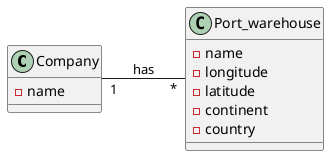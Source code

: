 @startuml
left to right direction

class Company{
    -name
}

class Port_warehouse {
    -name
    -longitude
    -latitude
    -continent
    -country
}

Company "1" --  "*" Port_warehouse : has
@enduml